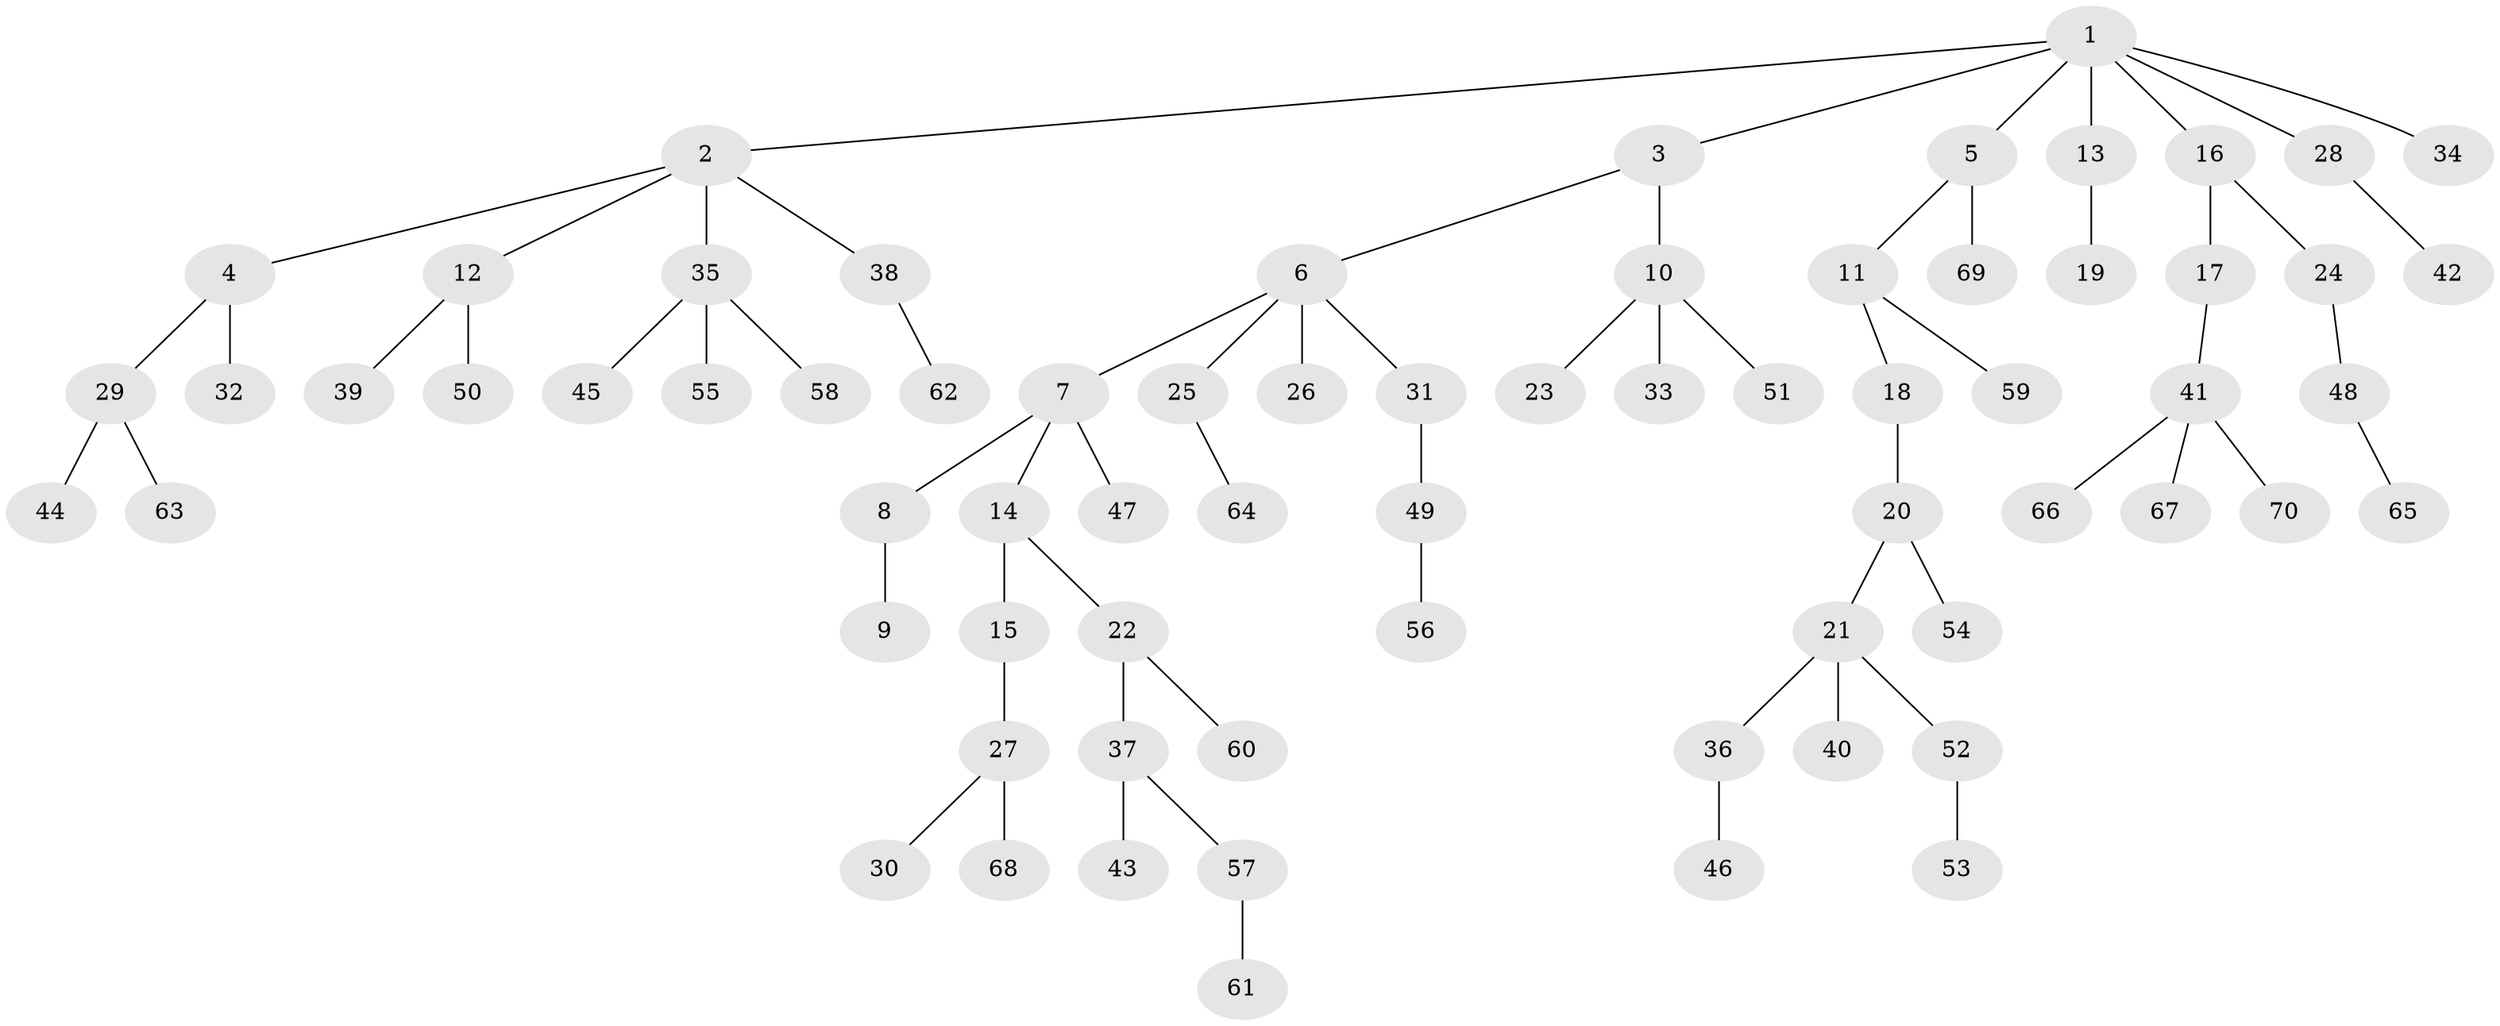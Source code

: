 // Generated by graph-tools (version 1.1) at 2025/50/03/09/25 03:50:19]
// undirected, 70 vertices, 69 edges
graph export_dot {
graph [start="1"]
  node [color=gray90,style=filled];
  1;
  2;
  3;
  4;
  5;
  6;
  7;
  8;
  9;
  10;
  11;
  12;
  13;
  14;
  15;
  16;
  17;
  18;
  19;
  20;
  21;
  22;
  23;
  24;
  25;
  26;
  27;
  28;
  29;
  30;
  31;
  32;
  33;
  34;
  35;
  36;
  37;
  38;
  39;
  40;
  41;
  42;
  43;
  44;
  45;
  46;
  47;
  48;
  49;
  50;
  51;
  52;
  53;
  54;
  55;
  56;
  57;
  58;
  59;
  60;
  61;
  62;
  63;
  64;
  65;
  66;
  67;
  68;
  69;
  70;
  1 -- 2;
  1 -- 3;
  1 -- 5;
  1 -- 13;
  1 -- 16;
  1 -- 28;
  1 -- 34;
  2 -- 4;
  2 -- 12;
  2 -- 35;
  2 -- 38;
  3 -- 6;
  3 -- 10;
  4 -- 29;
  4 -- 32;
  5 -- 11;
  5 -- 69;
  6 -- 7;
  6 -- 25;
  6 -- 26;
  6 -- 31;
  7 -- 8;
  7 -- 14;
  7 -- 47;
  8 -- 9;
  10 -- 23;
  10 -- 33;
  10 -- 51;
  11 -- 18;
  11 -- 59;
  12 -- 39;
  12 -- 50;
  13 -- 19;
  14 -- 15;
  14 -- 22;
  15 -- 27;
  16 -- 17;
  16 -- 24;
  17 -- 41;
  18 -- 20;
  20 -- 21;
  20 -- 54;
  21 -- 36;
  21 -- 40;
  21 -- 52;
  22 -- 37;
  22 -- 60;
  24 -- 48;
  25 -- 64;
  27 -- 30;
  27 -- 68;
  28 -- 42;
  29 -- 44;
  29 -- 63;
  31 -- 49;
  35 -- 45;
  35 -- 55;
  35 -- 58;
  36 -- 46;
  37 -- 43;
  37 -- 57;
  38 -- 62;
  41 -- 66;
  41 -- 67;
  41 -- 70;
  48 -- 65;
  49 -- 56;
  52 -- 53;
  57 -- 61;
}
